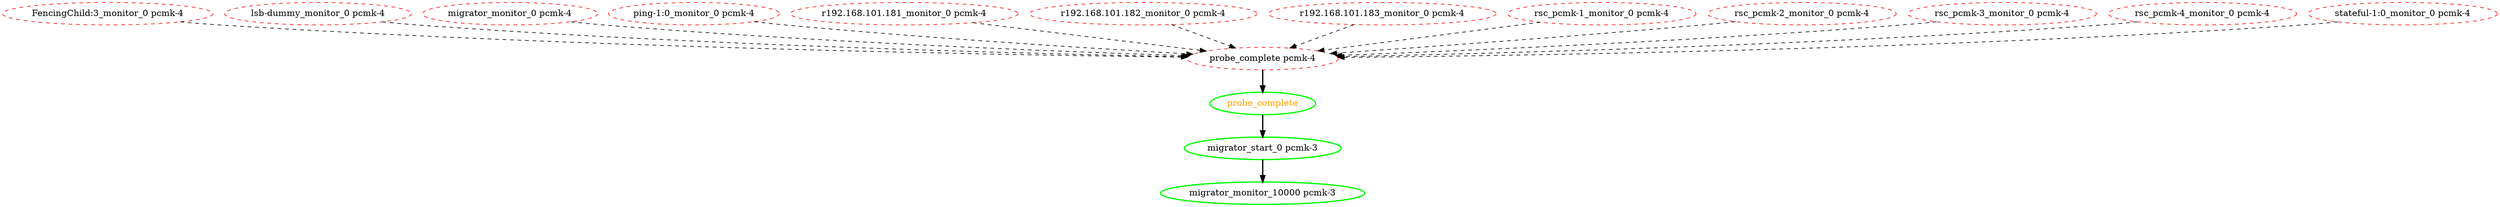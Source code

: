 digraph "g" {
"FencingChild:3_monitor_0 pcmk-4" -> "probe_complete pcmk-4" [ style = dashed]
"FencingChild:3_monitor_0 pcmk-4" [ style=dashed color="red" fontcolor="black"]
"lsb-dummy_monitor_0 pcmk-4" -> "probe_complete pcmk-4" [ style = dashed]
"lsb-dummy_monitor_0 pcmk-4" [ style=dashed color="red" fontcolor="black" ]
"migrator_monitor_0 pcmk-4" -> "probe_complete pcmk-4" [ style = dashed]
"migrator_monitor_0 pcmk-4" [ style=dashed color="red" fontcolor="black" ]
"migrator_monitor_10000 pcmk-3" [ style=bold color="green" fontcolor="black" ]
"migrator_start_0 pcmk-3" -> "migrator_monitor_10000 pcmk-3" [ style = bold]
"migrator_start_0 pcmk-3" [ style=bold color="green" fontcolor="black" ]
"ping-1:0_monitor_0 pcmk-4" -> "probe_complete pcmk-4" [ style = dashed]
"ping-1:0_monitor_0 pcmk-4" [ style=dashed color="red" fontcolor="black" ]
"probe_complete pcmk-4" -> "probe_complete" [ style = bold]
"probe_complete pcmk-4" [ style=dashed color="red" fontcolor="black" ]
"probe_complete" -> "migrator_start_0 pcmk-3" [ style = bold]
"probe_complete" [ style=bold color="green" fontcolor="orange"]
"r192.168.101.181_monitor_0 pcmk-4" -> "probe_complete pcmk-4" [ style = dashed]
"r192.168.101.181_monitor_0 pcmk-4" [ style=dashed color="red" fontcolor="black" ]
"r192.168.101.182_monitor_0 pcmk-4" -> "probe_complete pcmk-4" [ style = dashed]
"r192.168.101.182_monitor_0 pcmk-4" [ style=dashed color="red" fontcolor="black" ]
"r192.168.101.183_monitor_0 pcmk-4" -> "probe_complete pcmk-4" [ style = dashed]
"r192.168.101.183_monitor_0 pcmk-4" [ style=dashed color="red" fontcolor="black" ]
"rsc_pcmk-1_monitor_0 pcmk-4" -> "probe_complete pcmk-4" [ style = dashed]
"rsc_pcmk-1_monitor_0 pcmk-4" [ style=dashed color="red" fontcolor="black" ]
"rsc_pcmk-2_monitor_0 pcmk-4" -> "probe_complete pcmk-4" [ style = dashed]
"rsc_pcmk-2_monitor_0 pcmk-4" [ style=dashed color="red" fontcolor="black" ]
"rsc_pcmk-3_monitor_0 pcmk-4" -> "probe_complete pcmk-4" [ style = dashed]
"rsc_pcmk-3_monitor_0 pcmk-4" [ style=dashed color="red" fontcolor="black" ]
"rsc_pcmk-4_monitor_0 pcmk-4" -> "probe_complete pcmk-4" [ style = dashed]
"rsc_pcmk-4_monitor_0 pcmk-4" [ style=dashed color="red" fontcolor="black" ]
"stateful-1:0_monitor_0 pcmk-4" -> "probe_complete pcmk-4" [ style = dashed]
"stateful-1:0_monitor_0 pcmk-4" [ style=dashed color="red" fontcolor="black" ]
}
